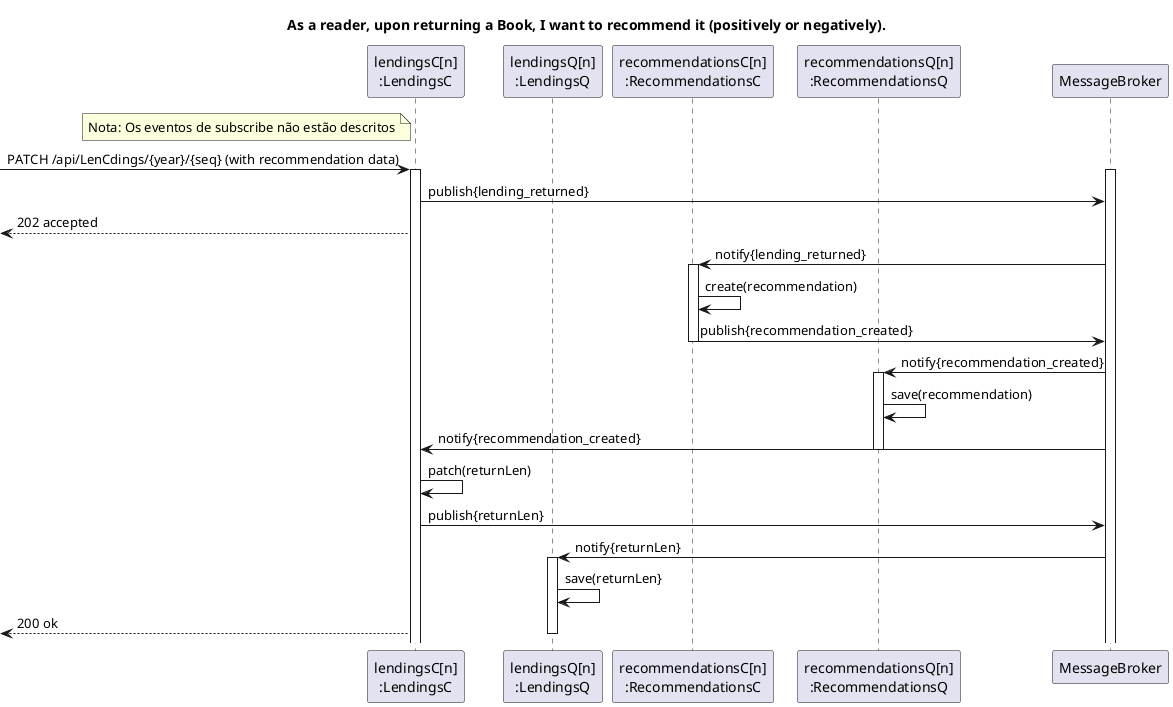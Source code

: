 @startuml
'https://plantuml.com/sequence-diagram
title As a reader, upon returning a Book, I want to recommend it (positively or negatively).

participant "lendingsC[n]\n:LendingsC" as LenC
participant "lendingsQ[n]\n:LendingsQ" as LenQ
participant "recommendationsC[n]\n:RecommendationsC" as RecC
participant "recommendationsQ[n]\n:RecommendationsQ" as RecQ
participant MessageBroker as Mb

note left of LenC
  Nota: Os eventos de subscribe não estão descritos
end note
-> LenC: PATCH /api/LenCdings/{year}/{seq} (with recommendation data)
activate LenC
activate Mb
LenC -> Mb: publish{lending_returned}
<-- LenC: 202 accepted

Mb -> RecC: notify{lending_returned}
activate RecC
RecC -> RecC: create(recommendation)
RecC -> Mb: publish{recommendation_created}
deactivate RecC
Mb -> RecQ: notify{recommendation_created}
activate RecQ
RecQ -> RecQ: save(recommendation)
Mb -> LenC: notify{recommendation_created}
deactivate RecQ
LenC -> LenC: patch(returnLen)
LenC -> Mb: publish{returnLen}
Mb -> LenQ: notify{returnLen}
activate LenQ
LenQ -> LenQ: save(returnLen}
deactivate RecC


<-- LenC: 200 ok
deactivate LenQ

@enduml